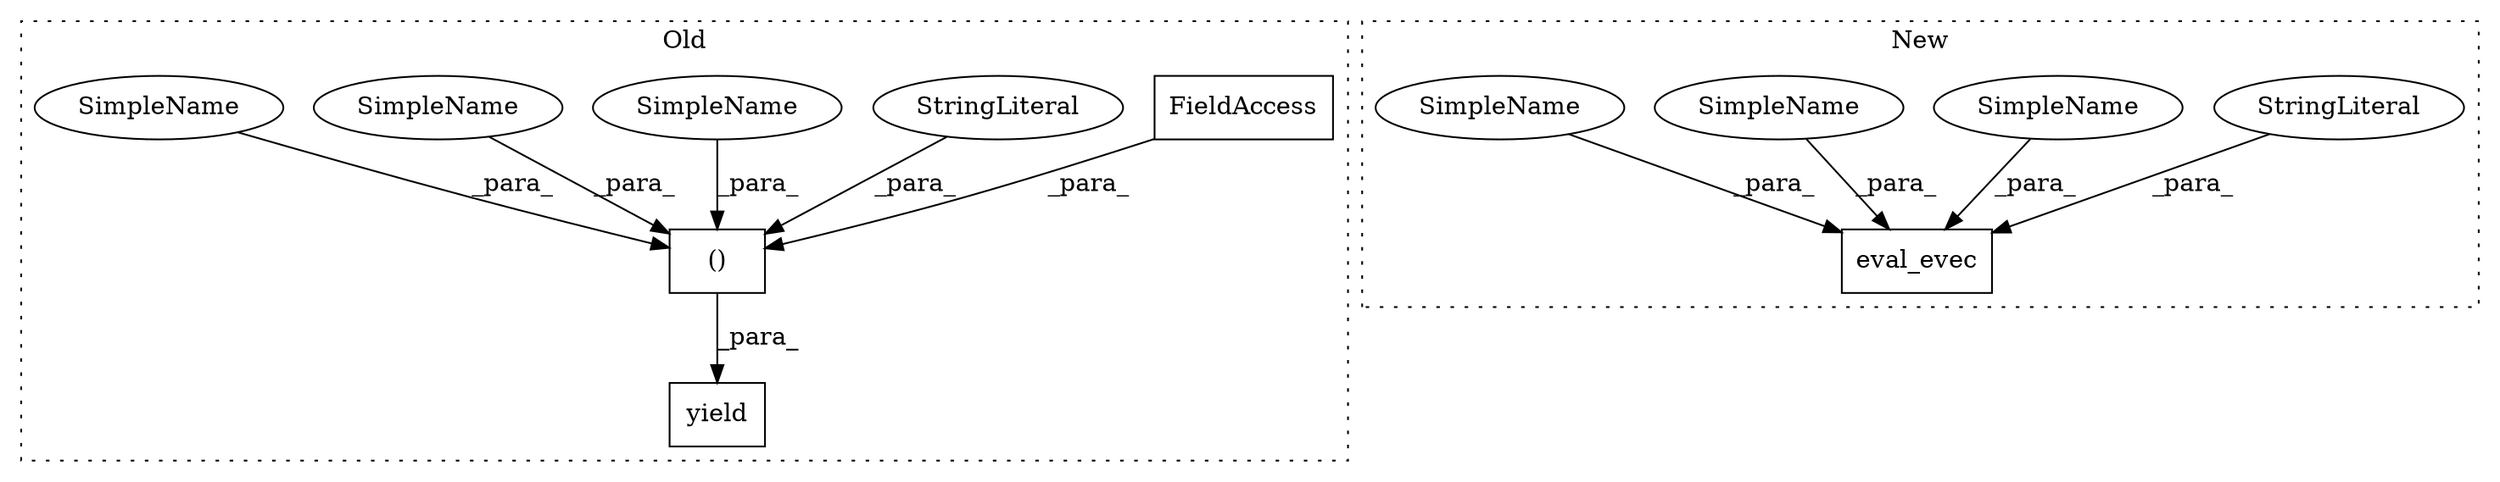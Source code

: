 digraph G {
subgraph cluster0 {
1 [label="yield" a="112" s="17355" l="18" shape="box"];
3 [label="()" a="106" s="17373" l="125" shape="box"];
4 [label="FieldAccess" a="22" s="17373" l="9" shape="box"];
5 [label="StringLiteral" a="45" s="17461" l="4" shape="ellipse"];
7 [label="SimpleName" a="42" s="17417" l="1" shape="ellipse"];
8 [label="SimpleName" a="42" s="17431" l="3" shape="ellipse"];
11 [label="SimpleName" a="42" s="17447" l="1" shape="ellipse"];
label = "Old";
style="dotted";
}
subgraph cluster1 {
2 [label="eval_evec" a="32" s="16753,16794" l="10,1" shape="box"];
6 [label="StringLiteral" a="45" s="16781" l="4" shape="ellipse"];
9 [label="SimpleName" a="42" s="16775" l="3" shape="ellipse"];
10 [label="SimpleName" a="42" s="16773" l="1" shape="ellipse"];
12 [label="SimpleName" a="42" s="16779" l="1" shape="ellipse"];
label = "New";
style="dotted";
}
3 -> 1 [label="_para_"];
4 -> 3 [label="_para_"];
5 -> 3 [label="_para_"];
6 -> 2 [label="_para_"];
7 -> 3 [label="_para_"];
8 -> 3 [label="_para_"];
9 -> 2 [label="_para_"];
10 -> 2 [label="_para_"];
11 -> 3 [label="_para_"];
12 -> 2 [label="_para_"];
}